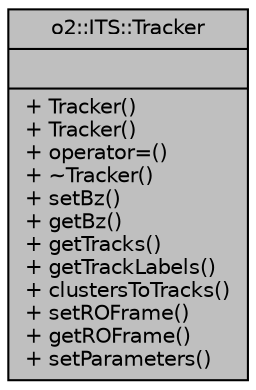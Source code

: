 digraph "o2::ITS::Tracker"
{
 // INTERACTIVE_SVG=YES
  bgcolor="transparent";
  edge [fontname="Helvetica",fontsize="10",labelfontname="Helvetica",labelfontsize="10"];
  node [fontname="Helvetica",fontsize="10",shape=record];
  Node1 [label="{o2::ITS::Tracker\n||+ Tracker()\l+ Tracker()\l+ operator=()\l+ ~Tracker()\l+ setBz()\l+ getBz()\l+ getTracks()\l+ getTrackLabels()\l+ clustersToTracks()\l+ setROFrame()\l+ getROFrame()\l+ setParameters()\l}",height=0.2,width=0.4,color="black", fillcolor="grey75", style="filled" fontcolor="black"];
}
